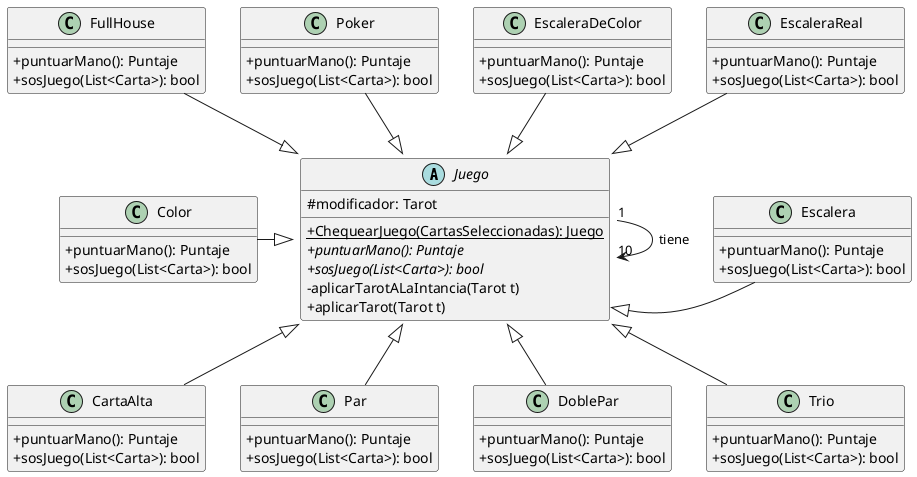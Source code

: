 @startuml Juego
skinparam classAttributeIconSize 0

abstract Juego {
#modificador: Tarot
+{static}ChequearJuego(CartasSeleccionadas): Juego
+{abstract}puntuarMano(): Puntaje
+{abstract}sosJuego(List<Carta>): bool
-aplicarTarotALaIntancia(Tarot t)
+aplicarTarot(Tarot t)
}


class CartaAlta {
+puntuarMano(): Puntaje
+sosJuego(List<Carta>): bool
}

class Par {
+puntuarMano(): Puntaje
+sosJuego(List<Carta>): bool
}

class DoblePar {
+puntuarMano(): Puntaje
+sosJuego(List<Carta>): bool
}

class Trio {
+puntuarMano(): Puntaje
+sosJuego(List<Carta>): bool
}

class Escalera {
+puntuarMano(): Puntaje
+sosJuego(List<Carta>): bool
}

class Color {
+puntuarMano(): Puntaje
+sosJuego(List<Carta>): bool
}

class FullHouse {
+puntuarMano(): Puntaje
+sosJuego(List<Carta>): bool
}

class Poker {
+puntuarMano(): Puntaje
+sosJuego(List<Carta>): bool
}

class EscaleraDeColor {
+puntuarMano(): Puntaje
+sosJuego(List<Carta>): bool
}

class EscaleraReal  {
+puntuarMano(): Puntaje
+sosJuego(List<Carta>): bool
}

Juego "1" --> "10" Juego :tiene
CartaAlta -up-|> Juego
Par -up-|> Juego
DoblePar -up-|> Juego
Trio -up-|> Juego
Escalera -left-|> Juego::aplicarTarot
Color -right-|> Juego
FullHouse -down-|> Juego
Poker -down-|> Juego
EscaleraDeColor -down-|> Juego
EscaleraReal -down-|> Juego


@enduml Clases